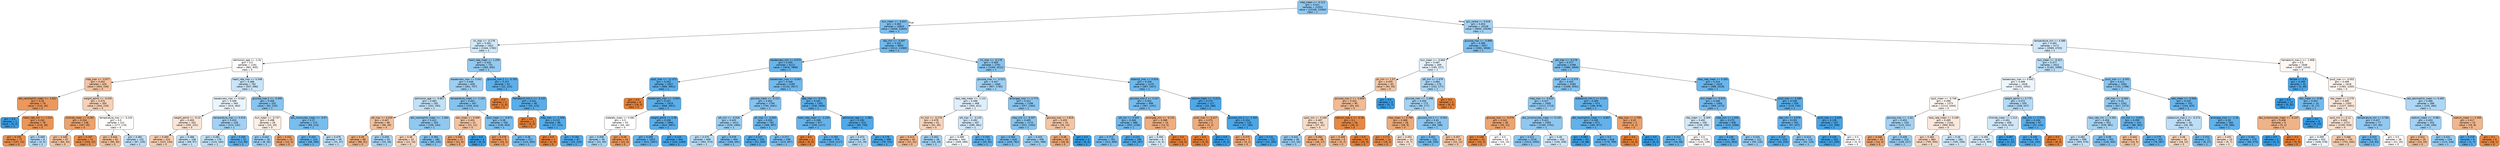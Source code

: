 digraph Tree {
node [shape=box, style="filled, rounded", color="black", fontname="helvetica"] ;
edge [fontname="helvetica"] ;
0 [label="mbp_mean <= -0.112\ngini = 0.421\nsamples = 21053\nvalue = [10106, 23384]\nclass = 1", fillcolor="#8fc7f0"] ;
1 [label="bun_mean <= -0.615\ngini = 0.382\nsamples = 10825\nvalue = [4456, 12845]\nclass = 1", fillcolor="#7ebfee"] ;
0 -> 1 [labeldistance=2.5, labelangle=45, headlabel="True"] ;
2 [label="inr_max <= -0.178\ngini = 0.491\nsamples = 1922\nvalue = [1344, 1765]\nclass = 1", fillcolor="#d0e8f9"] ;
1 -> 2 ;
3 [label="admission_age <= -1.01\ngini = 0.5\nsamples = 1191\nvalue = [961, 935]\nclass = 0", fillcolor="#fefcfa"] ;
2 -> 3 ;
4 [label="mbp_max <= -0.977\ngini = 0.452\nsamples = 429\nvalue = [454, 239]\nclass = 0", fillcolor="#f3c3a1"] ;
3 -> 4 ;
5 [label="abs_neutrophils_mean <= -1.622\ngini = 0.26\nsamples = 79\nvalue = [110, 20]\nclass = 0", fillcolor="#ea985d"] ;
4 -> 5 ;
6 [label="gini = 0.0\nsamples = 1\nvalue = [0, 2]\nclass = 1", fillcolor="#399de5"] ;
5 -> 6 ;
7 [label="heart_rate_min <= 1.514\ngini = 0.242\nsamples = 78\nvalue = [110, 18]\nclass = 0", fillcolor="#e99659"] ;
5 -> 7 ;
8 [label="gini = 0.193\nsamples = 72\nvalue = [107, 13]\nclass = 0", fillcolor="#e89051"] ;
7 -> 8 ;
9 [label="gini = 0.469\nsamples = 6\nvalue = [3, 5]\nclass = 1", fillcolor="#b0d8f5"] ;
7 -> 9 ;
10 [label="weight_admit <= -0.535\ngini = 0.475\nsamples = 350\nvalue = [344, 219]\nclass = 0", fillcolor="#f6d1b7"] ;
4 -> 10 ;
11 [label="chloride_mean <= 0.281\ngini = 0.334\nsamples = 138\nvalue = [167, 45]\nclass = 0", fillcolor="#eca36e"] ;
10 -> 11 ;
12 [label="gini = 0.449\nsamples = 67\nvalue = [64, 33]\nclass = 0", fillcolor="#f2c29f"] ;
11 -> 12 ;
13 [label="gini = 0.187\nsamples = 71\nvalue = [103, 12]\nclass = 0", fillcolor="#e89050"] ;
11 -> 13 ;
14 [label="temperature_max <= -0.234\ngini = 0.5\nsamples = 212\nvalue = [177, 174]\nclass = 0", fillcolor="#fffdfc"] ;
10 -> 14 ;
15 [label="gini = 0.444\nsamples = 81\nvalue = [90, 45]\nclass = 0", fillcolor="#f2c09c"] ;
14 -> 15 ;
16 [label="gini = 0.481\nsamples = 131\nvalue = [87, 129]\nclass = 1", fillcolor="#bfdff7"] ;
14 -> 16 ;
17 [label="heart_rate_max <= 0.348\ngini = 0.488\nsamples = 762\nvalue = [507, 696]\nclass = 1", fillcolor="#c9e4f8"] ;
3 -> 17 ;
18 [label="baseexcess_max <= 0.042\ngini = 0.499\nsamples = 560\nvalue = [415, 463]\nclass = 1", fillcolor="#eaf5fc"] ;
17 -> 18 ;
19 [label="weight_admit <= -0.23\ngini = 0.493\nsamples = 332\nvalue = [292, 231]\nclass = 0", fillcolor="#fae5d6"] ;
18 -> 19 ;
20 [label="gini = 0.469\nsamples = 224\nvalue = [223, 134]\nclass = 0", fillcolor="#f5cdb0"] ;
19 -> 20 ;
21 [label="gini = 0.486\nsamples = 108\nvalue = [69, 97]\nclass = 1", fillcolor="#c6e3f7"] ;
19 -> 21 ;
22 [label="temperature_max <= 0.616\ngini = 0.453\nsamples = 228\nvalue = [123, 232]\nclass = 1", fillcolor="#a2d1f3"] ;
18 -> 22 ;
23 [label="gini = 0.481\nsamples = 176\nvalue = [110, 164]\nclass = 1", fillcolor="#bedff6"] ;
22 -> 23 ;
24 [label="gini = 0.269\nsamples = 52\nvalue = [13, 68]\nclass = 1", fillcolor="#5fb0ea"] ;
22 -> 24 ;
25 [label="glucose_max.2 <= -0.595\ngini = 0.406\nsamples = 202\nvalue = [92, 233]\nclass = 1", fillcolor="#87c4ef"] ;
17 -> 25 ;
26 [label="bun_mean <= -0.737\ngini = 0.498\nsamples = 29\nvalue = [23, 20]\nclass = 0", fillcolor="#fcefe5"] ;
25 -> 26 ;
27 [label="gini = 0.444\nsamples = 16\nvalue = [8, 16]\nclass = 1", fillcolor="#9ccef2"] ;
26 -> 27 ;
28 [label="gini = 0.332\nsamples = 13\nvalue = [15, 4]\nclass = 0", fillcolor="#eca36e"] ;
26 -> 28 ;
29 [label="abs_monocytes_mean <= -0.07\ngini = 0.37\nsamples = 173\nvalue = [69, 213]\nclass = 1", fillcolor="#79bded"] ;
25 -> 29 ;
30 [label="gini = 0.303\nsamples = 124\nvalue = [38, 166]\nclass = 1", fillcolor="#66b3eb"] ;
29 -> 30 ;
31 [label="gini = 0.479\nsamples = 49\nvalue = [31, 47]\nclass = 1", fillcolor="#bcdef6"] ;
29 -> 31 ;
32 [label="heart_rate_mean <= 1.259\ngini = 0.432\nsamples = 731\nvalue = [383, 830]\nclass = 1", fillcolor="#94caf1"] ;
2 -> 32 ;
33 [label="baseexcess_max <= 0.042\ngini = 0.448\nsamples = 639\nvalue = [361, 707]\nclass = 1", fillcolor="#9ecff2"] ;
32 -> 33 ;
34 [label="admission_age <= -0.807\ngini = 0.483\nsamples = 292\nvalue = [202, 293]\nclass = 1", fillcolor="#c2e1f7"] ;
33 -> 34 ;
35 [label="ptt_max <= 0.039\ngini = 0.447\nsamples = 88\nvalue = [96, 49]\nclass = 0", fillcolor="#f2c19e"] ;
34 -> 35 ;
36 [label="gini = 0.39\nsamples = 68\nvalue = [86, 31]\nclass = 0", fillcolor="#eeae80"] ;
35 -> 36 ;
37 [label="gini = 0.459\nsamples = 20\nvalue = [10, 18]\nclass = 1", fillcolor="#a7d3f3"] ;
35 -> 37 ;
38 [label="abs_neutrophils_mean <= -1.064\ngini = 0.422\nsamples = 204\nvalue = [106, 244]\nclass = 1", fillcolor="#8fc8f0"] ;
34 -> 38 ;
39 [label="gini = 0.48\nsamples = 22\nvalue = [21, 14]\nclass = 0", fillcolor="#f6d5bd"] ;
38 -> 39 ;
40 [label="gini = 0.394\nsamples = 182\nvalue = [85, 230]\nclass = 1", fillcolor="#82c1ef"] ;
38 -> 40 ;
41 [label="temperature_mean <= -1.242\ngini = 0.401\nsamples = 347\nvalue = [159, 414]\nclass = 1", fillcolor="#85c3ef"] ;
33 -> 41 ;
42 [label="wbc_mean <= 0.009\ngini = 0.451\nsamples = 21\nvalue = [21, 11]\nclass = 0", fillcolor="#f3c3a1"] ;
41 -> 42 ;
43 [label="gini = 0.346\nsamples = 17\nvalue = [21, 6]\nclass = 0", fillcolor="#eca572"] ;
42 -> 43 ;
44 [label="gini = 0.0\nsamples = 4\nvalue = [0, 5]\nclass = 1", fillcolor="#399de5"] ;
42 -> 44 ;
45 [label="spo2_mean <= -0.872\ngini = 0.38\nsamples = 326\nvalue = [138, 403]\nclass = 1", fillcolor="#7dbfee"] ;
41 -> 45 ;
46 [label="gini = 0.278\nsamples = 9\nvalue = [15, 3]\nclass = 0", fillcolor="#ea9a61"] ;
45 -> 46 ;
47 [label="gini = 0.36\nsamples = 317\nvalue = [123, 400]\nclass = 1", fillcolor="#76bbed"] ;
45 -> 47 ;
48 [label="glucose_max.2 <= -0.793\ngini = 0.257\nsamples = 92\nvalue = [22, 123]\nclass = 1", fillcolor="#5cafea"] ;
32 -> 48 ;
49 [label="gini = 0.0\nsamples = 2\nvalue = [2, 0]\nclass = 0", fillcolor="#e58139"] ;
48 -> 49 ;
50 [label="hematocrit_min.1 <= -3.132\ngini = 0.241\nsamples = 90\nvalue = [20, 123]\nclass = 1", fillcolor="#59ade9"] ;
48 -> 50 ;
51 [label="gini = 0.0\nsamples = 2\nvalue = [3, 0]\nclass = 0", fillcolor="#e58139"] ;
50 -> 51 ;
52 [label="mbp_max <= -1.506\ngini = 0.213\nsamples = 88\nvalue = [17, 123]\nclass = 1", fillcolor="#54abe9"] ;
50 -> 52 ;
53 [label="gini = 0.0\nsamples = 1\nvalue = [2, 0]\nclass = 0", fillcolor="#e58139"] ;
52 -> 53 ;
54 [label="gini = 0.194\nsamples = 87\nvalue = [15, 123]\nclass = 1", fillcolor="#51a9e8"] ;
52 -> 54 ;
55 [label="sbp_min <= -0.097\ngini = 0.342\nsamples = 8903\nvalue = [3112, 11080]\nclass = 1", fillcolor="#71b9ec"] ;
1 -> 55 ;
56 [label="baseexcess_min <= 0.073\ngini = 0.305\nsamples = 6112\nvalue = [1818, 7868]\nclass = 1", fillcolor="#67b4eb"] ;
55 -> 56 ;
57 [label="spo2_max <= -11.373\ngini = 0.252\nsamples = 2927\nvalue = [686, 3951]\nclass = 1", fillcolor="#5baeea"] ;
56 -> 57 ;
58 [label="gini = 0.0\nsamples = 8\nvalue = [18, 0]\nclass = 0", fillcolor="#e58139"] ;
57 -> 58 ;
59 [label="baseexcess_max <= -3.934\ngini = 0.247\nsamples = 2919\nvalue = [668, 3951]\nclass = 1", fillcolor="#5aaee9"] ;
57 -> 59 ;
60 [label="platelets_mean <= 0.081\ngini = 0.5\nsamples = 53\nvalue = [44, 44]\nclass = 0", fillcolor="#ffffff"] ;
59 -> 60 ;
61 [label="gini = 0.458\nsamples = 39\nvalue = [22, 40]\nclass = 1", fillcolor="#a6d3f3"] ;
60 -> 61 ;
62 [label="gini = 0.26\nsamples = 14\nvalue = [22, 4]\nclass = 0", fillcolor="#ea985d"] ;
60 -> 62 ;
63 [label="weight_admit <= 0.36\ngini = 0.238\nsamples = 2866\nvalue = [624, 3907]\nclass = 1", fillcolor="#59ade9"] ;
59 -> 63 ;
64 [label="gini = 0.288\nsamples = 1923\nvalue = [522, 2467]\nclass = 1", fillcolor="#63b2eb"] ;
63 -> 64 ;
65 [label="gini = 0.124\nsamples = 943\nvalue = [102, 1440]\nclass = 1", fillcolor="#47a4e7"] ;
63 -> 65 ;
66 [label="baseexcess_max <= 0.042\ngini = 0.348\nsamples = 3185\nvalue = [1132, 3917]\nclass = 1", fillcolor="#72b9ed"] ;
56 -> 66 ;
67 [label="glucose_mean <= -0.221\ngini = 0.402\nsamples = 1794\nvalue = [794, 2061]\nclass = 1", fillcolor="#85c3ef"] ;
66 -> 67 ;
68 [label="ptt_min <= -0.026\ngini = 0.443\nsamples = 1013\nvalue = [528, 1064]\nclass = 1", fillcolor="#9bcef2"] ;
67 -> 68 ;
69 [label="gini = 0.475\nsamples = 609\nvalue = [362, 573]\nclass = 1", fillcolor="#b6dbf5"] ;
68 -> 69 ;
70 [label="gini = 0.378\nsamples = 404\nvalue = [166, 491]\nclass = 1", fillcolor="#7cbeee"] ;
68 -> 70 ;
71 [label="ph_max <= -0.003\ngini = 0.333\nsamples = 781\nvalue = [266, 997]\nclass = 1", fillcolor="#6eb7ec"] ;
67 -> 71 ;
72 [label="gini = 0.227\nsamples = 233\nvalue = [51, 340]\nclass = 1", fillcolor="#57ace9"] ;
71 -> 72 ;
73 [label="gini = 0.372\nsamples = 548\nvalue = [215, 657]\nclass = 1", fillcolor="#7abdee"] ;
71 -> 73 ;
74 [label="dbp_max <= -0.374\ngini = 0.261\nsamples = 1391\nvalue = [338, 1856]\nclass = 1", fillcolor="#5dafea"] ;
66 -> 74 ;
75 [label="heart_rate_mean <= -2.234\ngini = 0.298\nsamples = 877\nvalue = [249, 1117]\nclass = 1", fillcolor="#65b3eb"] ;
74 -> 75 ;
76 [label="gini = 0.0\nsamples = 2\nvalue = [6, 0]\nclass = 0", fillcolor="#e58139"] ;
75 -> 76 ;
77 [label="gini = 0.294\nsamples = 875\nvalue = [243, 1117]\nclass = 1", fillcolor="#64b2eb"] ;
75 -> 77 ;
78 [label="admission_age <= -1.381\ngini = 0.192\nsamples = 514\nvalue = [89, 739]\nclass = 1", fillcolor="#51a9e8"] ;
74 -> 78 ;
79 [label="gini = 0.473\nsamples = 16\nvalue = [10, 16]\nclass = 1", fillcolor="#b5daf5"] ;
78 -> 79 ;
80 [label="gini = 0.178\nsamples = 498\nvalue = [79, 723]\nclass = 1", fillcolor="#4fa8e8"] ;
78 -> 80 ;
81 [label="inr_max <= -0.178\ngini = 0.409\nsamples = 2791\nvalue = [1294, 3212]\nclass = 1", fillcolor="#89c4ef"] ;
55 -> 81 ;
82 [label="glucose_max <= -0.522\ngini = 0.447\nsamples = 1666\nvalue = [907, 1785]\nclass = 1", fillcolor="#9ecff2"] ;
81 -> 82 ;
83 [label="resp_rate_mean <= -1.131\ngini = 0.496\nsamples = 468\nvalue = [350, 421]\nclass = 1", fillcolor="#deeefb"] ;
82 -> 83 ;
84 [label="inr_min <= -0.276\ngini = 0.478\nsamples = 61\nvalue = [61, 40]\nclass = 0", fillcolor="#f6d4bb"] ;
83 -> 84 ;
85 [label="gini = 0.413\nsamples = 45\nvalue = [51, 21]\nclass = 0", fillcolor="#f0b58b"] ;
84 -> 85 ;
86 [label="gini = 0.452\nsamples = 16\nvalue = [10, 19]\nclass = 1", fillcolor="#a1d1f3"] ;
84 -> 86 ;
87 [label="ptt_max <= -0.235\ngini = 0.491\nsamples = 407\nvalue = [289, 381]\nclass = 1", fillcolor="#cfe7f9"] ;
83 -> 87 ;
88 [label="gini = 0.499\nsamples = 344\nvalue = [269, 289]\nclass = 1", fillcolor="#f1f8fd"] ;
87 -> 88 ;
89 [label="gini = 0.293\nsamples = 63\nvalue = [20, 92]\nclass = 1", fillcolor="#64b2eb"] ;
87 -> 89 ;
90 [label="aniongap_max <= 2.773\ngini = 0.412\nsamples = 1198\nvalue = [557, 1364]\nclass = 1", fillcolor="#8ac5f0"] ;
82 -> 90 ;
91 [label="mbp_min <= -0.057\ngini = 0.405\nsamples = 1174\nvalue = [531, 1350]\nclass = 1", fillcolor="#87c4ef"] ;
90 -> 91 ;
92 [label="gini = 0.364\nsamples = 618\nvalue = [240, 762]\nclass = 1", fillcolor="#77bced"] ;
91 -> 92 ;
93 [label="gini = 0.443\nsamples = 556\nvalue = [291, 588]\nclass = 1", fillcolor="#9bcef2"] ;
91 -> 93 ;
94 [label="glucose_max <= 3.818\ngini = 0.455\nsamples = 24\nvalue = [26, 14]\nclass = 0", fillcolor="#f3c5a4"] ;
90 -> 94 ;
95 [label="gini = 0.36\nsamples = 20\nvalue = [26, 8]\nclass = 0", fillcolor="#eda876"] ;
94 -> 95 ;
96 [label="gini = 0.0\nsamples = 4\nvalue = [0, 6]\nclass = 1", fillcolor="#399de5"] ;
94 -> 96 ;
97 [label="totalco2_max <= 0.916\ngini = 0.336\nsamples = 1125\nvalue = [387, 1427]\nclass = 1", fillcolor="#6fb8ec"] ;
81 -> 97 ;
98 [label="glucose_max.2 <= 3.427\ngini = 0.352\nsamples = 998\nvalue = [367, 1241]\nclass = 1", fillcolor="#74baed"] ;
97 -> 98 ;
99 [label="ptt_min <= 0.543\ngini = 0.346\nsamples = 988\nvalue = [353, 1236]\nclass = 1", fillcolor="#72b9ec"] ;
98 -> 99 ;
100 [label="gini = 0.373\nsamples = 792\nvalue = [313, 949]\nclass = 1", fillcolor="#7abdee"] ;
99 -> 100 ;
101 [label="gini = 0.215\nsamples = 196\nvalue = [40, 287]\nclass = 1", fillcolor="#55abe9"] ;
99 -> 101 ;
102 [label="aniongap_min <= -0.131\ngini = 0.388\nsamples = 10\nvalue = [14, 5]\nclass = 0", fillcolor="#eeae80"] ;
98 -> 102 ;
103 [label="gini = 0.494\nsamples = 6\nvalue = [4, 5]\nclass = 1", fillcolor="#d7ebfa"] ;
102 -> 103 ;
104 [label="gini = 0.0\nsamples = 4\nvalue = [10, 0]\nclass = 0", fillcolor="#e58139"] ;
102 -> 104 ;
105 [label="sodium_mean <= -2.213\ngini = 0.175\nsamples = 127\nvalue = [20, 186]\nclass = 1", fillcolor="#4ea8e8"] ;
97 -> 105 ;
106 [label="pco2_max <= 0.417\ngini = 0.375\nsamples = 2\nvalue = [3, 1]\nclass = 0", fillcolor="#eeab7b"] ;
105 -> 106 ;
107 [label="gini = 0.0\nsamples = 1\nvalue = [3, 0]\nclass = 0", fillcolor="#e58139"] ;
106 -> 107 ;
108 [label="gini = 0.0\nsamples = 1\nvalue = [0, 1]\nclass = 1", fillcolor="#399de5"] ;
106 -> 108 ;
109 [label="glucose_min.2 <= -1.332\ngini = 0.154\nsamples = 125\nvalue = [17, 185]\nclass = 1", fillcolor="#4ba6e7"] ;
105 -> 109 ;
110 [label="gini = 0.375\nsamples = 3\nvalue = [3, 1]\nclass = 0", fillcolor="#eeab7b"] ;
109 -> 110 ;
111 [label="gini = 0.131\nsamples = 122\nvalue = [14, 184]\nclass = 1", fillcolor="#48a4e7"] ;
109 -> 111 ;
112 [label="gcs_verbal <= 0.618\ngini = 0.454\nsamples = 10228\nvalue = [5650, 10539]\nclass = 1", fillcolor="#a3d2f3"] ;
0 -> 112 [labeldistance=2.5, labelangle=-45, headlabel="False"] ;
113 [label="glucose_max <= -0.898\ngini = 0.388\nsamples = 5057\nvalue = [2081, 5836]\nclass = 1", fillcolor="#80c0ee"] ;
112 -> 113 ;
114 [label="bun_mean <= -0.664\ngini = 0.497\nsamples = 269\nvalue = [195, 227]\nclass = 1", fillcolor="#e3f1fb"] ;
113 -> 114 ;
115 [label="ph_min <= 1.57\ngini = 0.455\nsamples = 93\nvalue = [93, 50]\nclass = 0", fillcolor="#f3c5a3"] ;
114 -> 115 ;
116 [label="glucose_max.2 <= -0.609\ngini = 0.432\nsamples = 90\nvalue = [93, 43]\nclass = 0", fillcolor="#f1bb95"] ;
115 -> 116 ;
117 [label="spo2_min <= 0.268\ngini = 0.487\nsamples = 64\nvalue = [57, 41]\nclass = 0", fillcolor="#f8dcc7"] ;
116 -> 117 ;
118 [label="gini = 0.431\nsamples = 26\nvalue = [11, 24]\nclass = 1", fillcolor="#94caf1"] ;
117 -> 118 ;
119 [label="gini = 0.394\nsamples = 38\nvalue = [46, 17]\nclass = 0", fillcolor="#efb082"] ;
117 -> 119 ;
120 [label="calcium_max.1 <= -0.18\ngini = 0.1\nsamples = 26\nvalue = [36, 2]\nclass = 0", fillcolor="#e68844"] ;
116 -> 120 ;
121 [label="gini = 0.408\nsamples = 6\nvalue = [5, 2]\nclass = 0", fillcolor="#efb388"] ;
120 -> 121 ;
122 [label="gini = 0.0\nsamples = 20\nvalue = [31, 0]\nclass = 0", fillcolor="#e58139"] ;
120 -> 122 ;
123 [label="gini = 0.0\nsamples = 3\nvalue = [0, 7]\nclass = 1", fillcolor="#399de5"] ;
115 -> 123 ;
124 [label="ptt_min <= 1.479\ngini = 0.464\nsamples = 176\nvalue = [102, 177]\nclass = 1", fillcolor="#abd5f4"] ;
114 -> 124 ;
125 [label="glucose_max <= -1.098\ngini = 0.456\nsamples = 173\nvalue = [96, 177]\nclass = 1", fillcolor="#a4d2f3"] ;
124 -> 125 ;
126 [label="mbp_mean <= 0.789\ngini = 0.368\nsamples = 28\nvalue = [28, 9]\nclass = 0", fillcolor="#edaa79"] ;
125 -> 126 ;
127 [label="gini = 0.172\nsamples = 14\nvalue = [19, 2]\nclass = 0", fillcolor="#e88e4e"] ;
126 -> 127 ;
128 [label="gini = 0.492\nsamples = 14\nvalue = [9, 7]\nclass = 0", fillcolor="#f9e3d3"] ;
126 -> 128 ;
129 [label="glucose_min.2 <= -0.552\ngini = 0.41\nsamples = 145\nvalue = [68, 168]\nclass = 1", fillcolor="#89c5f0"] ;
125 -> 129 ;
130 [label="gini = 0.352\nsamples = 126\nvalue = [46, 156]\nclass = 1", fillcolor="#73baed"] ;
129 -> 130 ;
131 [label="gini = 0.457\nsamples = 19\nvalue = [22, 12]\nclass = 0", fillcolor="#f3c6a5"] ;
129 -> 131 ;
132 [label="gini = 0.0\nsamples = 3\nvalue = [6, 0]\nclass = 0", fillcolor="#e58139"] ;
124 -> 132 ;
133 [label="ptt_max <= -0.278\ngini = 0.377\nsamples = 4788\nvalue = [1886, 5609]\nclass = 1", fillcolor="#7cbeee"] ;
113 -> 133 ;
134 [label="pco2_max <= 0.375\ngini = 0.403\nsamples = 3169\nvalue = [1398, 3591]\nclass = 1", fillcolor="#86c3ef"] ;
133 -> 134 ;
135 [label="mbp_max <= -0.625\ngini = 0.427\nsamples = 2495\nvalue = [1212, 2713]\nclass = 1", fillcolor="#91c9f1"] ;
134 -> 135 ;
136 [label="glucose_max <= -0.079\ngini = 0.341\nsamples = 36\nvalue = [43, 12]\nclass = 0", fillcolor="#eca470"] ;
135 -> 136 ;
137 [label="gini = 0.108\nsamples = 23\nvalue = [33, 2]\nclass = 0", fillcolor="#e78945"] ;
136 -> 137 ;
138 [label="gini = 0.5\nsamples = 13\nvalue = [10, 10]\nclass = 0", fillcolor="#ffffff"] ;
136 -> 138 ;
139 [label="abs_lymphocytes_mean <= 0.135\ngini = 0.422\nsamples = 2459\nvalue = [1169, 2701]\nclass = 1", fillcolor="#8fc7f0"] ;
135 -> 139 ;
140 [label="gini = 0.411\nsamples = 2216\nvalue = [1013, 2493]\nclass = 1", fillcolor="#89c5f0"] ;
139 -> 140 ;
141 [label="gini = 0.49\nsamples = 243\nvalue = [156, 208]\nclass = 1", fillcolor="#cee6f8"] ;
139 -> 141 ;
142 [label="potassium_min.1 <= 3.215\ngini = 0.289\nsamples = 674\nvalue = [186, 878]\nclass = 1", fillcolor="#63b2eb"] ;
134 -> 142 ;
143 [label="abs_neutrophils_mean <= -0.847\ngini = 0.285\nsamples = 671\nvalue = [182, 877]\nclass = 1", fillcolor="#62b1ea"] ;
142 -> 143 ;
144 [label="gini = 0.083\nsamples = 53\nvalue = [4, 88]\nclass = 1", fillcolor="#42a1e6"] ;
143 -> 144 ;
145 [label="gini = 0.3\nsamples = 618\nvalue = [178, 789]\nclass = 1", fillcolor="#66b3eb"] ;
143 -> 145 ;
146 [label="dbp_max <= 1.759\ngini = 0.32\nsamples = 3\nvalue = [4, 1]\nclass = 0", fillcolor="#eca06a"] ;
142 -> 146 ;
147 [label="gini = 0.0\nsamples = 2\nvalue = [4, 0]\nclass = 0", fillcolor="#e58139"] ;
146 -> 147 ;
148 [label="gini = 0.0\nsamples = 1\nvalue = [0, 1]\nclass = 1", fillcolor="#399de5"] ;
146 -> 148 ;
149 [label="resp_rate_mean <= 0.305\ngini = 0.314\nsamples = 1619\nvalue = [488, 2018]\nclass = 1", fillcolor="#69b5eb"] ;
133 -> 149 ;
150 [label="bun_mean <= -0.615\ngini = 0.348\nsamples = 1060\nvalue = [369, 1273]\nclass = 1", fillcolor="#72b9ed"] ;
149 -> 150 ;
151 [label="sbp_mean <= -0.409\ngini = 0.492\nsamples = 230\nvalue = [159, 205]\nclass = 1", fillcolor="#d3e9f9"] ;
150 -> 151 ;
152 [label="gini = 0.314\nsamples = 51\nvalue = [16, 66]\nclass = 1", fillcolor="#69b5eb"] ;
151 -> 152 ;
153 [label="gini = 0.5\nsamples = 179\nvalue = [143, 139]\nclass = 0", fillcolor="#fefbf9"] ;
151 -> 153 ;
154 [label="mbp_min <= 1.056\ngini = 0.275\nsamples = 830\nvalue = [210, 1068]\nclass = 1", fillcolor="#60b0ea"] ;
150 -> 154 ;
155 [label="gini = 0.238\nsamples = 709\nvalue = [151, 942]\nclass = 1", fillcolor="#59ade9"] ;
154 -> 155 ;
156 [label="gini = 0.434\nsamples = 121\nvalue = [59, 126]\nclass = 1", fillcolor="#96cbf1"] ;
154 -> 156 ;
157 [label="pco2_max <= 0.289\ngini = 0.238\nsamples = 559\nvalue = [119, 745]\nclass = 1", fillcolor="#59ade9"] ;
149 -> 157 ;
158 [label="dbp_min <= 0.676\ngini = 0.293\nsamples = 352\nvalue = [97, 447]\nclass = 1", fillcolor="#64b2eb"] ;
157 -> 158 ;
159 [label="gini = 0.213\nsamples = 229\nvalue = [44, 319]\nclass = 1", fillcolor="#54abe9"] ;
158 -> 159 ;
160 [label="gini = 0.414\nsamples = 123\nvalue = [53, 128]\nclass = 1", fillcolor="#8bc6f0"] ;
158 -> 160 ;
161 [label="pco2_max <= 5.029\ngini = 0.128\nsamples = 207\nvalue = [22, 298]\nclass = 1", fillcolor="#48a4e7"] ;
157 -> 161 ;
162 [label="gini = 0.104\nsamples = 201\nvalue = [17, 293]\nclass = 1", fillcolor="#44a3e7"] ;
161 -> 162 ;
163 [label="gini = 0.5\nsamples = 6\nvalue = [5, 5]\nclass = 0", fillcolor="#ffffff"] ;
161 -> 163 ;
164 [label="temperature_min <= 0.486\ngini = 0.491\nsamples = 5171\nvalue = [3569, 4703]\nclass = 1", fillcolor="#cfe7f9"] ;
112 -> 164 ;
165 [label="bun_mean <= -0.321\ngini = 0.477\nsamples = 3522\nvalue = [2182, 3389]\nclass = 1", fillcolor="#b8dcf6"] ;
164 -> 165 ;
166 [label="baseexcess_max <= 0.042\ngini = 0.499\nsamples = 1928\nvalue = [1451, 1591]\nclass = 1", fillcolor="#eef6fd"] ;
165 -> 166 ;
167 [label="spo2_mean <= -0.746\ngini = 0.499\nsamples = 1373\nvalue = [1113, 1044]\nclass = 0", fillcolor="#fdf7f3"] ;
166 -> 167 ;
168 [label="glucose_max <= -1.02\ngini = 0.453\nsamples = 229\nvalue = [123, 231]\nclass = 1", fillcolor="#a2d1f3"] ;
167 -> 168 ;
169 [label="gini = 0.346\nsamples = 10\nvalue = [14, 4]\nclass = 0", fillcolor="#eca572"] ;
168 -> 169 ;
170 [label="gini = 0.438\nsamples = 219\nvalue = [109, 227]\nclass = 1", fillcolor="#98ccf1"] ;
168 -> 170 ;
171 [label="resp_rate_mean <= 0.169\ngini = 0.495\nsamples = 1144\nvalue = [990, 813]\nclass = 0", fillcolor="#fae8dc"] ;
167 -> 171 ;
172 [label="gini = 0.484\nsamples = 860\nvalue = [795, 555]\nclass = 0", fillcolor="#f7d9c3"] ;
171 -> 172 ;
173 [label="gini = 0.49\nsamples = 284\nvalue = [195, 258]\nclass = 1", fillcolor="#cfe7f9"] ;
171 -> 173 ;
174 [label="weight_admit <= 0.775\ngini = 0.472\nsamples = 555\nvalue = [338, 547]\nclass = 1", fillcolor="#b3daf5"] ;
166 -> 174 ;
175 [label="chloride_mean <= 1.214\ngini = 0.491\nsamples = 458\nvalue = [316, 414]\nclass = 1", fillcolor="#d0e8f9"] ;
174 -> 175 ;
176 [label="gini = 0.494\nsamples = 447\nvalue = [315, 393]\nclass = 1", fillcolor="#d8ecfa"] ;
175 -> 176 ;
177 [label="gini = 0.087\nsamples = 11\nvalue = [1, 21]\nclass = 1", fillcolor="#42a2e6"] ;
175 -> 177 ;
178 [label="sbp_min <= 2.574\ngini = 0.244\nsamples = 97\nvalue = [22, 133]\nclass = 1", fillcolor="#5aade9"] ;
174 -> 178 ;
179 [label="gini = 0.192\nsamples = 94\nvalue = [16, 133]\nclass = 1", fillcolor="#51a9e8"] ;
178 -> 179 ;
180 [label="gini = 0.0\nsamples = 3\nvalue = [6, 0]\nclass = 0", fillcolor="#e58139"] ;
178 -> 180 ;
181 [label="pco2_max <= -0.052\ngini = 0.411\nsamples = 1594\nvalue = [731, 1798]\nclass = 1", fillcolor="#89c5f0"] ;
165 -> 181 ;
182 [label="ptt_max <= -0.094\ngini = 0.43\nsamples = 1262\nvalue = [627, 1373]\nclass = 1", fillcolor="#93caf1"] ;
181 -> 182 ;
183 [label="resp_rate_min <= 0.391\ngini = 0.458\nsamples = 952\nvalue = [539, 981]\nclass = 1", fillcolor="#a6d3f3"] ;
182 -> 183 ;
184 [label="gini = 0.482\nsamples = 599\nvalue = [393, 576]\nclass = 1", fillcolor="#c0e0f7"] ;
183 -> 184 ;
185 [label="gini = 0.39\nsamples = 353\nvalue = [146, 405]\nclass = 1", fillcolor="#80c0ee"] ;
183 -> 185 ;
186 [label="inr_min <= -0.631\ngini = 0.299\nsamples = 310\nvalue = [88, 392]\nclass = 1", fillcolor="#65b3eb"] ;
182 -> 186 ;
187 [label="gini = 0.444\nsamples = 8\nvalue = [10, 5]\nclass = 0", fillcolor="#f2c09c"] ;
186 -> 187 ;
188 [label="gini = 0.279\nsamples = 302\nvalue = [78, 387]\nclass = 1", fillcolor="#61b1ea"] ;
186 -> 188 ;
189 [label="wbc_mean <= -0.594\ngini = 0.316\nsamples = 332\nvalue = [104, 425]\nclass = 1", fillcolor="#69b5eb"] ;
181 -> 189 ;
190 [label="potassium_max.1 <= -0.273\ngini = 0.48\nsamples = 43\nvalue = [26, 39]\nclass = 1", fillcolor="#bddef6"] ;
189 -> 190 ;
191 [label="gini = 0.48\nsamples = 16\nvalue = [18, 12]\nclass = 0", fillcolor="#f6d5bd"] ;
190 -> 191 ;
192 [label="gini = 0.353\nsamples = 27\nvalue = [8, 27]\nclass = 1", fillcolor="#74baed"] ;
190 -> 192 ;
193 [label="aniongap_max <= -1.16\ngini = 0.28\nsamples = 289\nvalue = [78, 386]\nclass = 1", fillcolor="#61b1ea"] ;
189 -> 193 ;
194 [label="gini = 0.492\nsamples = 10\nvalue = [9, 7]\nclass = 0", fillcolor="#f9e3d3"] ;
193 -> 194 ;
195 [label="gini = 0.261\nsamples = 279\nvalue = [69, 379]\nclass = 1", fillcolor="#5dafea"] ;
193 -> 195 ;
196 [label="hematocrit_max.1 <= -1.908\ngini = 0.5\nsamples = 1649\nvalue = [1387, 1314]\nclass = 0", fillcolor="#fef8f5"] ;
164 -> 196 ;
197 [label="female <= 0.5\ngini = 0.168\nsamples = 31\nvalue = [5, 49]\nclass = 1", fillcolor="#4da7e8"] ;
196 -> 197 ;
198 [label="gini = 0.0\nsamples = 17\nvalue = [0, 32]\nclass = 1", fillcolor="#399de5"] ;
197 -> 198 ;
199 [label="wbc_mean <= -0.96\ngini = 0.351\nsamples = 14\nvalue = [5, 17]\nclass = 1", fillcolor="#73baed"] ;
197 -> 199 ;
200 [label="abs_lymphocytes_mean <= -0.247\ngini = 0.408\nsamples = 5\nvalue = [5, 2]\nclass = 0", fillcolor="#efb388"] ;
199 -> 200 ;
201 [label="gini = 0.0\nsamples = 2\nvalue = [0, 2]\nclass = 1", fillcolor="#399de5"] ;
200 -> 201 ;
202 [label="gini = 0.0\nsamples = 3\nvalue = [5, 0]\nclass = 0", fillcolor="#e58139"] ;
200 -> 202 ;
203 [label="gini = 0.0\nsamples = 9\nvalue = [0, 15]\nclass = 1", fillcolor="#399de5"] ;
199 -> 203 ;
204 [label="pco2_max <= -0.052\ngini = 0.499\nsamples = 1618\nvalue = [1382, 1265]\nclass = 0", fillcolor="#fdf4ee"] ;
196 -> 204 ;
205 [label="sbp_mean <= 2.279\ngini = 0.495\nsamples = 1350\nvalue = [1227, 1001]\nclass = 0", fillcolor="#fae8db"] ;
204 -> 205 ;
206 [label="spo2_min <= 0.12\ngini = 0.492\nsamples = 1273\nvalue = [1190, 918]\nclass = 0", fillcolor="#f9e2d2"] ;
205 -> 206 ;
207 [label="gini = 0.499\nsamples = 553\nvalue = [438, 478]\nclass = 1", fillcolor="#eef7fd"] ;
206 -> 207 ;
208 [label="gini = 0.466\nsamples = 720\nvalue = [752, 440]\nclass = 0", fillcolor="#f4cbad"] ;
206 -> 208 ;
209 [label="temperature_min <= 0.784\ngini = 0.427\nsamples = 77\nvalue = [37, 83]\nclass = 1", fillcolor="#91c9f1"] ;
205 -> 209 ;
210 [label="gini = 0.323\nsamples = 51\nvalue = [16, 63]\nclass = 1", fillcolor="#6bb6ec"] ;
209 -> 210 ;
211 [label="gini = 0.5\nsamples = 26\nvalue = [21, 20]\nclass = 0", fillcolor="#fef9f6"] ;
209 -> 211 ;
212 [label="abs_eosinophils_mean <= 0.492\ngini = 0.466\nsamples = 268\nvalue = [155, 264]\nclass = 1", fillcolor="#add7f4"] ;
204 -> 212 ;
213 [label="sodium_mean <= -0.981\ngini = 0.453\nsamples = 253\nvalue = [136, 256]\nclass = 1", fillcolor="#a2d1f3"] ;
212 -> 213 ;
214 [label="gini = 0.422\nsamples = 19\nvalue = [23, 10]\nclass = 0", fillcolor="#f0b88f"] ;
213 -> 214 ;
215 [label="gini = 0.431\nsamples = 234\nvalue = [113, 246]\nclass = 1", fillcolor="#94caf1"] ;
213 -> 215 ;
216 [label="sodium_mean <= 0.306\ngini = 0.417\nsamples = 15\nvalue = [19, 8]\nclass = 0", fillcolor="#f0b68c"] ;
212 -> 216 ;
217 [label="gini = 0.219\nsamples = 6\nvalue = [1, 7]\nclass = 1", fillcolor="#55abe9"] ;
216 -> 217 ;
218 [label="gini = 0.1\nsamples = 9\nvalue = [18, 1]\nclass = 0", fillcolor="#e68844"] ;
216 -> 218 ;
}